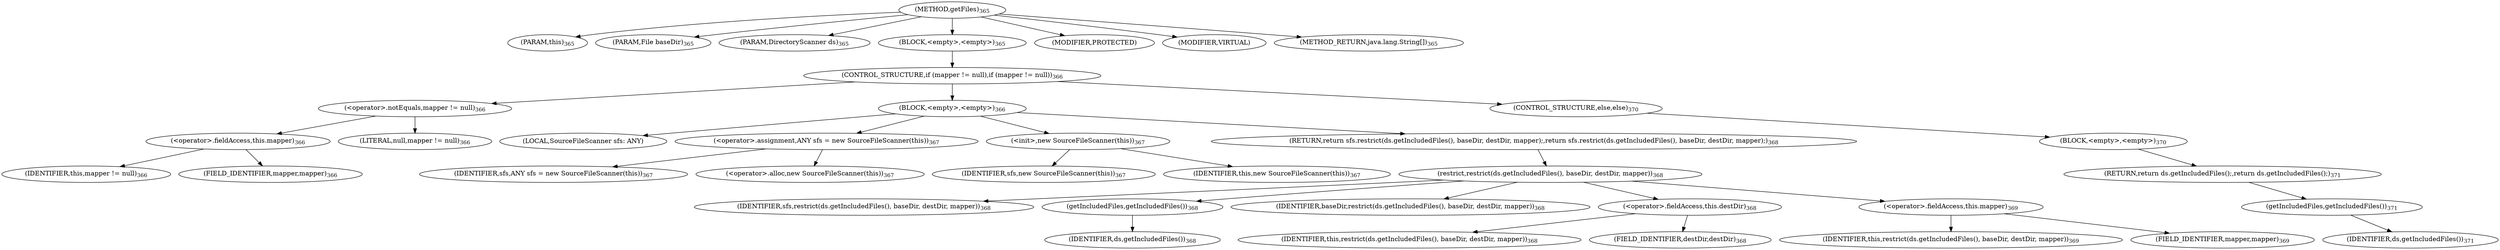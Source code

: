 digraph "getFiles" {  
"950" [label = <(METHOD,getFiles)<SUB>365</SUB>> ]
"33" [label = <(PARAM,this)<SUB>365</SUB>> ]
"951" [label = <(PARAM,File baseDir)<SUB>365</SUB>> ]
"952" [label = <(PARAM,DirectoryScanner ds)<SUB>365</SUB>> ]
"953" [label = <(BLOCK,&lt;empty&gt;,&lt;empty&gt;)<SUB>365</SUB>> ]
"954" [label = <(CONTROL_STRUCTURE,if (mapper != null),if (mapper != null))<SUB>366</SUB>> ]
"955" [label = <(&lt;operator&gt;.notEquals,mapper != null)<SUB>366</SUB>> ]
"956" [label = <(&lt;operator&gt;.fieldAccess,this.mapper)<SUB>366</SUB>> ]
"957" [label = <(IDENTIFIER,this,mapper != null)<SUB>366</SUB>> ]
"958" [label = <(FIELD_IDENTIFIER,mapper,mapper)<SUB>366</SUB>> ]
"959" [label = <(LITERAL,null,mapper != null)<SUB>366</SUB>> ]
"960" [label = <(BLOCK,&lt;empty&gt;,&lt;empty&gt;)<SUB>366</SUB>> ]
"35" [label = <(LOCAL,SourceFileScanner sfs: ANY)> ]
"961" [label = <(&lt;operator&gt;.assignment,ANY sfs = new SourceFileScanner(this))<SUB>367</SUB>> ]
"962" [label = <(IDENTIFIER,sfs,ANY sfs = new SourceFileScanner(this))<SUB>367</SUB>> ]
"963" [label = <(&lt;operator&gt;.alloc,new SourceFileScanner(this))<SUB>367</SUB>> ]
"964" [label = <(&lt;init&gt;,new SourceFileScanner(this))<SUB>367</SUB>> ]
"34" [label = <(IDENTIFIER,sfs,new SourceFileScanner(this))<SUB>367</SUB>> ]
"32" [label = <(IDENTIFIER,this,new SourceFileScanner(this))<SUB>367</SUB>> ]
"965" [label = <(RETURN,return sfs.restrict(ds.getIncludedFiles(), baseDir, destDir, mapper);,return sfs.restrict(ds.getIncludedFiles(), baseDir, destDir, mapper);)<SUB>368</SUB>> ]
"966" [label = <(restrict,restrict(ds.getIncludedFiles(), baseDir, destDir, mapper))<SUB>368</SUB>> ]
"967" [label = <(IDENTIFIER,sfs,restrict(ds.getIncludedFiles(), baseDir, destDir, mapper))<SUB>368</SUB>> ]
"968" [label = <(getIncludedFiles,getIncludedFiles())<SUB>368</SUB>> ]
"969" [label = <(IDENTIFIER,ds,getIncludedFiles())<SUB>368</SUB>> ]
"970" [label = <(IDENTIFIER,baseDir,restrict(ds.getIncludedFiles(), baseDir, destDir, mapper))<SUB>368</SUB>> ]
"971" [label = <(&lt;operator&gt;.fieldAccess,this.destDir)<SUB>368</SUB>> ]
"972" [label = <(IDENTIFIER,this,restrict(ds.getIncludedFiles(), baseDir, destDir, mapper))<SUB>368</SUB>> ]
"973" [label = <(FIELD_IDENTIFIER,destDir,destDir)<SUB>368</SUB>> ]
"974" [label = <(&lt;operator&gt;.fieldAccess,this.mapper)<SUB>369</SUB>> ]
"975" [label = <(IDENTIFIER,this,restrict(ds.getIncludedFiles(), baseDir, destDir, mapper))<SUB>369</SUB>> ]
"976" [label = <(FIELD_IDENTIFIER,mapper,mapper)<SUB>369</SUB>> ]
"977" [label = <(CONTROL_STRUCTURE,else,else)<SUB>370</SUB>> ]
"978" [label = <(BLOCK,&lt;empty&gt;,&lt;empty&gt;)<SUB>370</SUB>> ]
"979" [label = <(RETURN,return ds.getIncludedFiles();,return ds.getIncludedFiles();)<SUB>371</SUB>> ]
"980" [label = <(getIncludedFiles,getIncludedFiles())<SUB>371</SUB>> ]
"981" [label = <(IDENTIFIER,ds,getIncludedFiles())<SUB>371</SUB>> ]
"982" [label = <(MODIFIER,PROTECTED)> ]
"983" [label = <(MODIFIER,VIRTUAL)> ]
"984" [label = <(METHOD_RETURN,java.lang.String[])<SUB>365</SUB>> ]
  "950" -> "33" 
  "950" -> "951" 
  "950" -> "952" 
  "950" -> "953" 
  "950" -> "982" 
  "950" -> "983" 
  "950" -> "984" 
  "953" -> "954" 
  "954" -> "955" 
  "954" -> "960" 
  "954" -> "977" 
  "955" -> "956" 
  "955" -> "959" 
  "956" -> "957" 
  "956" -> "958" 
  "960" -> "35" 
  "960" -> "961" 
  "960" -> "964" 
  "960" -> "965" 
  "961" -> "962" 
  "961" -> "963" 
  "964" -> "34" 
  "964" -> "32" 
  "965" -> "966" 
  "966" -> "967" 
  "966" -> "968" 
  "966" -> "970" 
  "966" -> "971" 
  "966" -> "974" 
  "968" -> "969" 
  "971" -> "972" 
  "971" -> "973" 
  "974" -> "975" 
  "974" -> "976" 
  "977" -> "978" 
  "978" -> "979" 
  "979" -> "980" 
  "980" -> "981" 
}
